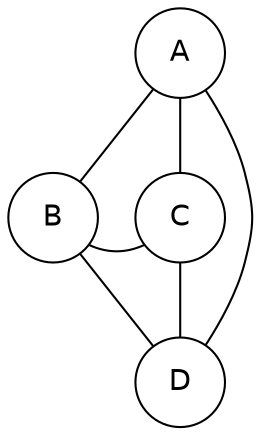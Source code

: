 digraph G {
	graph [fontname = "Helvetica"];
	node [fontname = "Helvetica",shape=circle,width=0.6];
	edge [fontname = "Helvetica",dir=none];

	A -> B;
	A -> C;
	B -> D;
	C -> D;
	B -> C;
	A -> D;
	
	{rank=same A};
	{rank=same B -> C [style=invis]};
	{rank=same D};
}
